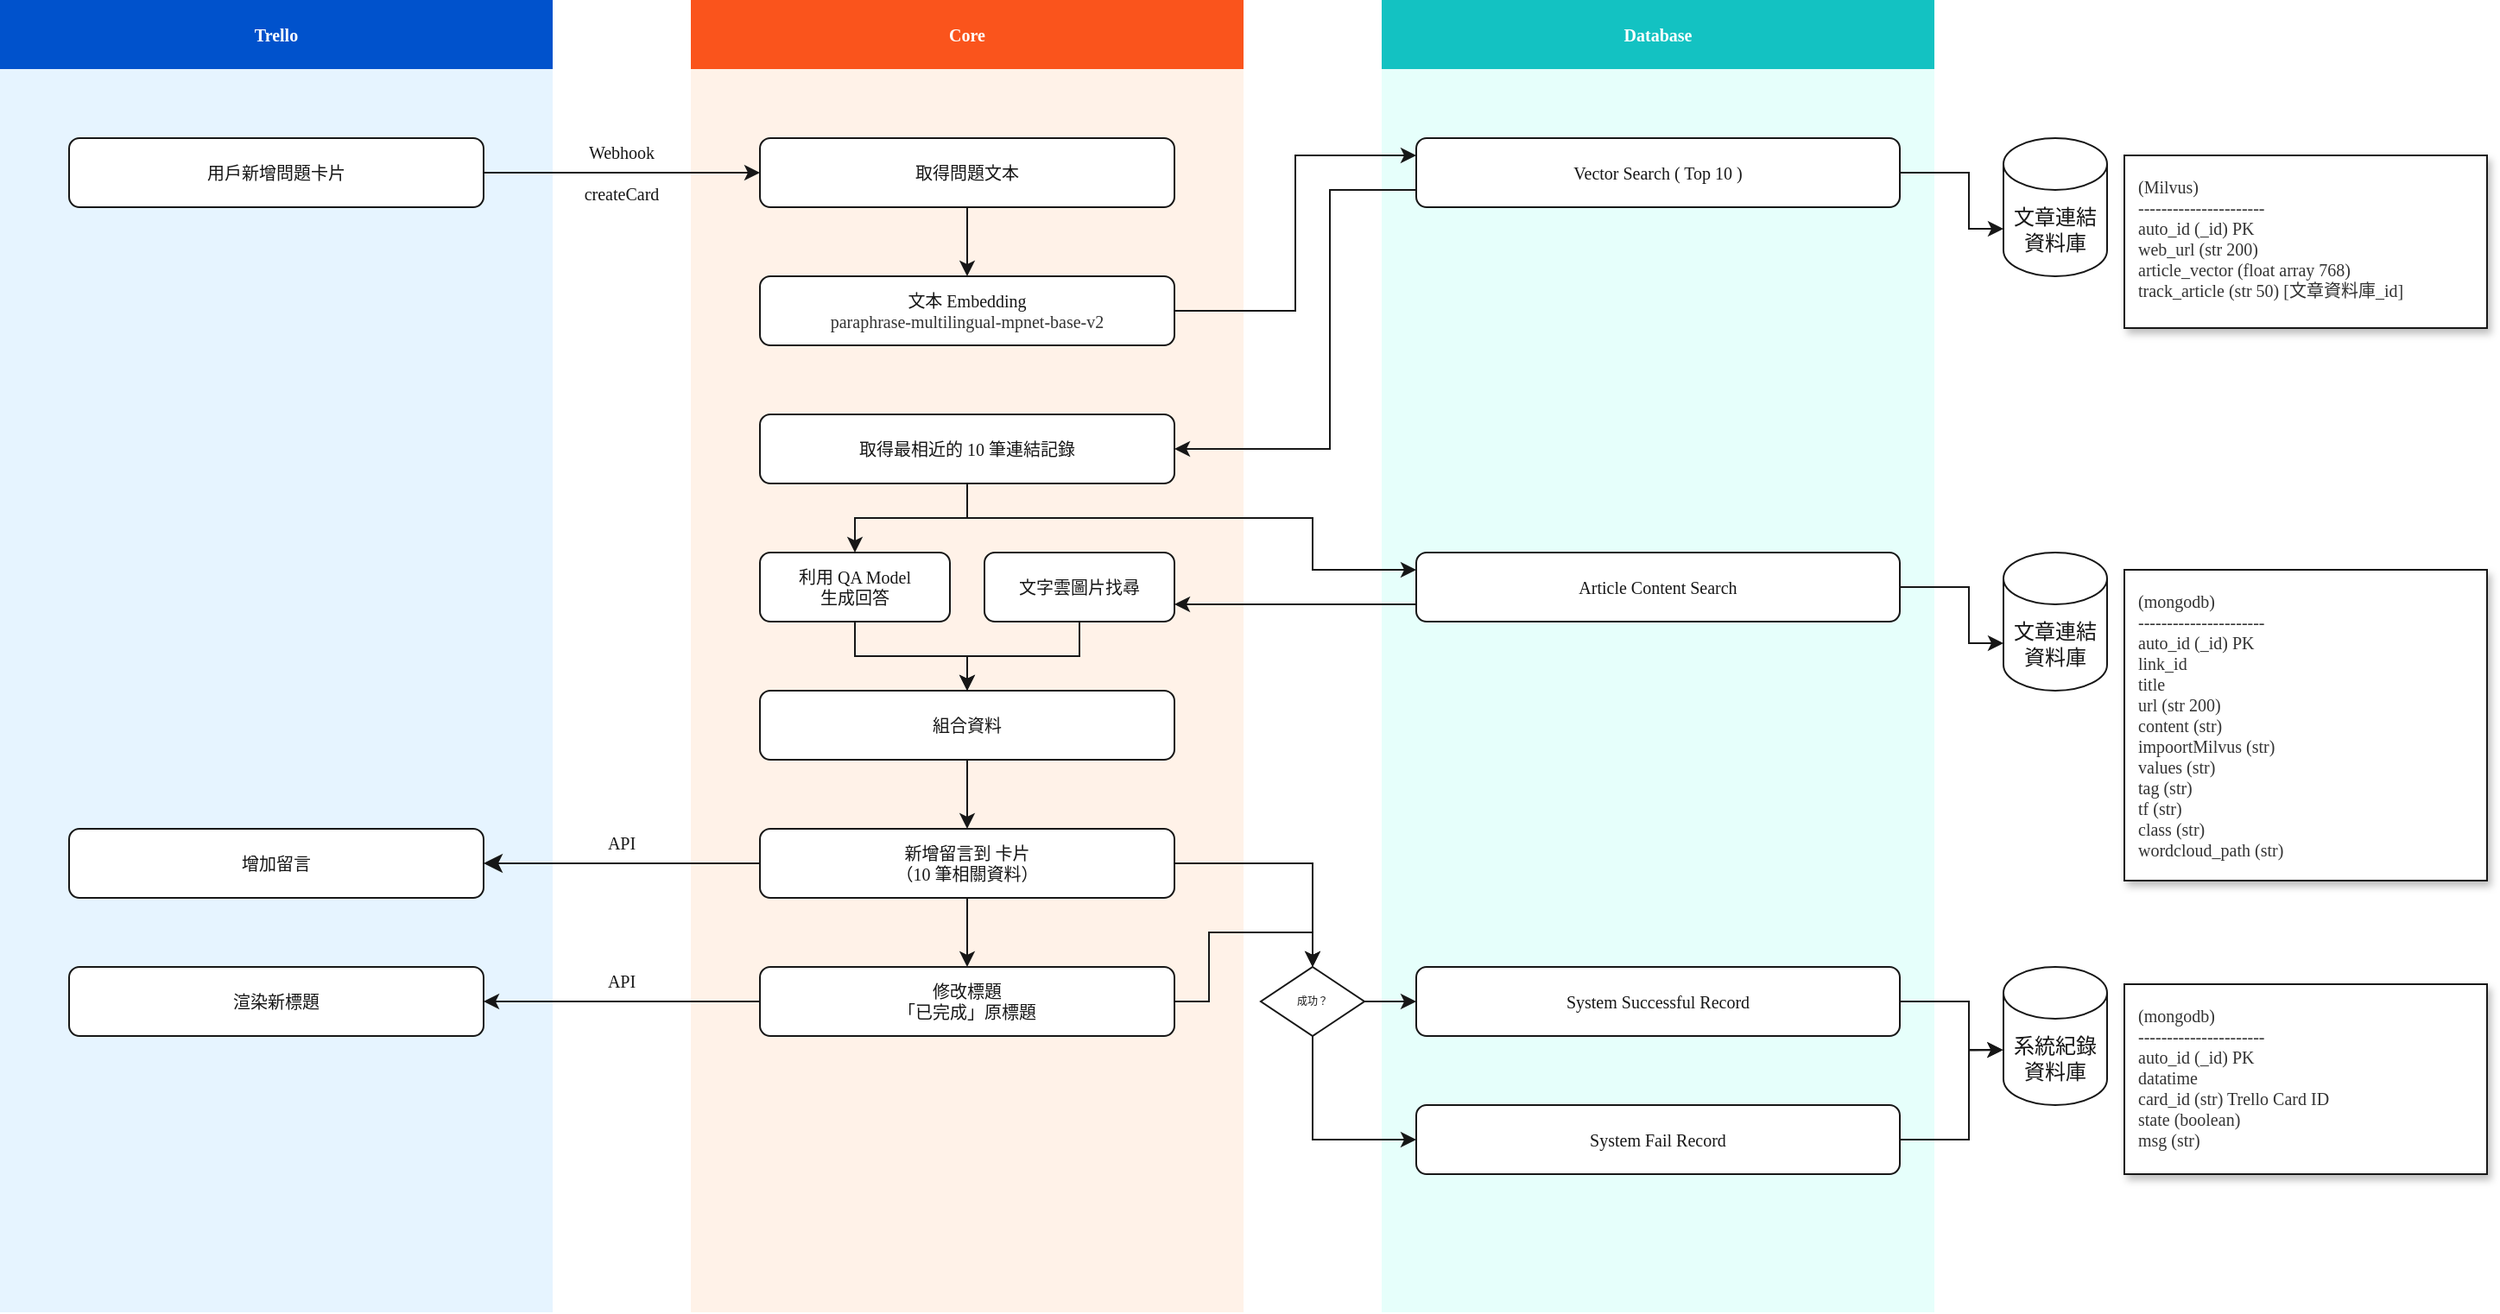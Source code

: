 <mxfile>
    <diagram name="第 1 页" id="9sm9V-_68C3-Qy4svXuR">
        <mxGraphModel dx="1266" dy="879" grid="0" gridSize="10" guides="1" tooltips="1" connect="1" arrows="1" fold="1" page="1" pageScale="1" pageWidth="850" pageHeight="1100" background="#ffffff" math="0" shadow="0">
            <root>
                <mxCell id="0"/>
                <mxCell id="1" parent="0"/>
                <mxCell id="V8K_3CjFL63me8gpBaYt-1" value="" style="rounded=0;whiteSpace=wrap;html=1;fillColor=#e6f4ff;strokeColor=none;fontFamily=Verdana;fontSize=10;" parent="1" vertex="1">
                    <mxGeometry x="40" y="200" width="320" height="720" as="geometry"/>
                </mxCell>
                <mxCell id="V8K_3CjFL63me8gpBaYt-2" value="Trello" style="rounded=0;whiteSpace=wrap;html=1;strokeColor=none;fillColor=#0052CC;fontStyle=1;fontColor=#ffffff;fontFamily=Verdana;fontSize=10;" parent="1" vertex="1">
                    <mxGeometry x="40" y="160" width="320" height="40" as="geometry"/>
                </mxCell>
                <mxCell id="V8K_3CjFL63me8gpBaYt-3" value="Core" style="rounded=0;whiteSpace=wrap;html=1;strokeColor=none;fillColor=#FA541C;fontStyle=1;fontColor=#FFFFFF;fontFamily=Verdana;fontSize=10;" parent="1" vertex="1">
                    <mxGeometry x="440" y="160" width="320" height="40" as="geometry"/>
                </mxCell>
                <mxCell id="V8K_3CjFL63me8gpBaYt-4" value="" style="rounded=0;whiteSpace=wrap;html=1;fillColor=#fff2e8;strokeColor=none;fontFamily=Verdana;fontSize=10;" parent="1" vertex="1">
                    <mxGeometry x="440" y="200" width="320" height="720" as="geometry"/>
                </mxCell>
                <mxCell id="V8K_3CjFL63me8gpBaYt-5" value="Database" style="rounded=0;whiteSpace=wrap;html=1;fontStyle=1;fontColor=#FFFFFF;fillColor=#13c2c2;strokeColor=none;fontFamily=Verdana;fontSize=10;" parent="1" vertex="1">
                    <mxGeometry x="840" y="160" width="320" height="40" as="geometry"/>
                </mxCell>
                <mxCell id="V8K_3CjFL63me8gpBaYt-6" value="" style="rounded=0;whiteSpace=wrap;html=1;fillColor=#e6fffb;strokeColor=none;fontFamily=Verdana;fontSize=10;" parent="1" vertex="1">
                    <mxGeometry x="840" y="200" width="320" height="720" as="geometry"/>
                </mxCell>
                <mxCell id="V8K_3CjFL63me8gpBaYt-9" value="" style="edgeStyle=orthogonalEdgeStyle;rounded=0;orthogonalLoop=1;jettySize=auto;html=1;fontFamily=Verdana;fontSize=10;strokeColor=#171717;" parent="1" source="V8K_3CjFL63me8gpBaYt-7" target="V8K_3CjFL63me8gpBaYt-8" edge="1">
                    <mxGeometry relative="1" as="geometry"/>
                </mxCell>
                <mxCell id="V8K_3CjFL63me8gpBaYt-7" value="用戶新增問題卡片" style="rounded=1;whiteSpace=wrap;html=1;fontFamily=Verdana;fontSize=10;fillColor=#FFFFFF;strokeColor=#171717;fontColor=#171717;" parent="1" vertex="1">
                    <mxGeometry x="80" y="240" width="240" height="40" as="geometry"/>
                </mxCell>
                <mxCell id="V8K_3CjFL63me8gpBaYt-11" style="edgeStyle=orthogonalEdgeStyle;rounded=0;orthogonalLoop=1;jettySize=auto;html=1;fontFamily=Verdana;fontSize=10;strokeColor=#171717;" parent="1" source="V8K_3CjFL63me8gpBaYt-8" target="V8K_3CjFL63me8gpBaYt-10" edge="1">
                    <mxGeometry relative="1" as="geometry"/>
                </mxCell>
                <mxCell id="V8K_3CjFL63me8gpBaYt-8" value="取得問題文本" style="whiteSpace=wrap;html=1;rounded=1;fontFamily=Verdana;fontSize=10;fillColor=#FFFFFF;strokeColor=#171717;fontColor=#171717;" parent="1" vertex="1">
                    <mxGeometry x="480" y="240" width="240" height="40" as="geometry"/>
                </mxCell>
                <mxCell id="V8K_3CjFL63me8gpBaYt-13" style="edgeStyle=orthogonalEdgeStyle;rounded=0;orthogonalLoop=1;jettySize=auto;html=1;entryX=0;entryY=0.25;entryDx=0;entryDy=0;exitX=1;exitY=0.25;exitDx=0;exitDy=0;fontFamily=Verdana;fontSize=10;strokeColor=#171717;" parent="1" source="V8K_3CjFL63me8gpBaYt-10" target="V8K_3CjFL63me8gpBaYt-28" edge="1">
                    <mxGeometry relative="1" as="geometry">
                        <Array as="points">
                            <mxPoint x="720" y="340"/>
                            <mxPoint x="790" y="340"/>
                            <mxPoint x="790" y="250"/>
                        </Array>
                    </mxGeometry>
                </mxCell>
                <mxCell id="V8K_3CjFL63me8gpBaYt-10" value="文本 Embedding&lt;br style=&quot;font-size: 10px;&quot;&gt;&lt;font color=&quot;#333333&quot; style=&quot;font-size: 10px;&quot;&gt;paraphrase-multilingual-mpnet-base-v2&lt;/font&gt;" style="whiteSpace=wrap;html=1;rounded=1;fontFamily=Verdana;fontSize=10;fillColor=#FFFFFF;strokeColor=#171717;fontColor=#171717;" parent="1" vertex="1">
                    <mxGeometry x="480" y="320" width="240" height="40" as="geometry"/>
                </mxCell>
                <mxCell id="V8K_3CjFL63me8gpBaYt-30" style="edgeStyle=orthogonalEdgeStyle;rounded=0;orthogonalLoop=1;jettySize=auto;html=1;entryX=1;entryY=0.5;entryDx=0;entryDy=0;exitX=0;exitY=0.75;exitDx=0;exitDy=0;fontFamily=Verdana;fontSize=10;strokeColor=#171717;" parent="1" source="V8K_3CjFL63me8gpBaYt-28" target="V8K_3CjFL63me8gpBaYt-14" edge="1">
                    <mxGeometry relative="1" as="geometry">
                        <mxPoint x="920" y="360" as="sourcePoint"/>
                        <Array as="points">
                            <mxPoint x="810" y="270"/>
                            <mxPoint x="810" y="420"/>
                        </Array>
                    </mxGeometry>
                </mxCell>
                <mxCell id="V8K_3CjFL63me8gpBaYt-19" style="edgeStyle=orthogonalEdgeStyle;rounded=0;orthogonalLoop=1;jettySize=auto;html=1;fontFamily=Verdana;fontSize=10;strokeColor=#171717;" parent="1" source="V8K_3CjFL63me8gpBaYt-14" target="V8K_3CjFL63me8gpBaYt-17" edge="1">
                    <mxGeometry relative="1" as="geometry"/>
                </mxCell>
                <mxCell id="V8K_3CjFL63me8gpBaYt-14" value="取得最相近的 10 筆連結記錄" style="whiteSpace=wrap;html=1;rounded=1;fontFamily=Verdana;fontSize=10;fillColor=#FFFFFF;strokeColor=#171717;fontColor=#171717;" parent="1" vertex="1">
                    <mxGeometry x="480" y="400" width="240" height="40" as="geometry"/>
                </mxCell>
                <mxCell id="V8K_3CjFL63me8gpBaYt-24" style="edgeStyle=orthogonalEdgeStyle;rounded=0;orthogonalLoop=1;jettySize=auto;html=1;fontFamily=Verdana;fontSize=10;strokeColor=#171717;" parent="1" source="V8K_3CjFL63me8gpBaYt-17" target="V8K_3CjFL63me8gpBaYt-21" edge="1">
                    <mxGeometry relative="1" as="geometry"/>
                </mxCell>
                <mxCell id="V8K_3CjFL63me8gpBaYt-17" value="利用 QA Model &lt;br style=&quot;font-size: 10px;&quot;&gt;生成回答" style="whiteSpace=wrap;html=1;rounded=1;fontFamily=Verdana;fontSize=10;fillColor=#FFFFFF;strokeColor=#171717;fontColor=#171717;" parent="1" vertex="1">
                    <mxGeometry x="480" y="480" width="110" height="40" as="geometry"/>
                </mxCell>
                <mxCell id="V8K_3CjFL63me8gpBaYt-25" style="edgeStyle=orthogonalEdgeStyle;rounded=0;orthogonalLoop=1;jettySize=auto;html=1;entryX=0.5;entryY=0;entryDx=0;entryDy=0;fontFamily=Verdana;fontSize=10;strokeColor=#171717;" parent="1" source="V8K_3CjFL63me8gpBaYt-18" target="V8K_3CjFL63me8gpBaYt-21" edge="1">
                    <mxGeometry relative="1" as="geometry"/>
                </mxCell>
                <mxCell id="3X4MqjeO4IpV3ZYWQY2A-4" style="edgeStyle=orthogonalEdgeStyle;rounded=0;orthogonalLoop=1;jettySize=auto;html=1;entryX=0;entryY=0.25;entryDx=0;entryDy=0;strokeColor=#171717;" parent="1" source="V8K_3CjFL63me8gpBaYt-14" target="3X4MqjeO4IpV3ZYWQY2A-2" edge="1">
                    <mxGeometry relative="1" as="geometry">
                        <Array as="points">
                            <mxPoint x="600" y="460"/>
                            <mxPoint x="800" y="460"/>
                            <mxPoint x="800" y="490"/>
                        </Array>
                    </mxGeometry>
                </mxCell>
                <mxCell id="V8K_3CjFL63me8gpBaYt-18" value="文字雲圖片找尋" style="whiteSpace=wrap;html=1;rounded=1;fontFamily=Verdana;fontSize=10;fillColor=#FFFFFF;strokeColor=#171717;fontColor=#171717;" parent="1" vertex="1">
                    <mxGeometry x="610" y="480" width="110" height="40" as="geometry"/>
                </mxCell>
                <mxCell id="V8K_3CjFL63me8gpBaYt-23" style="edgeStyle=orthogonalEdgeStyle;rounded=0;orthogonalLoop=1;jettySize=auto;html=1;entryX=0.5;entryY=0;entryDx=0;entryDy=0;fontFamily=Verdana;fontSize=10;strokeColor=#171717;" parent="1" source="V8K_3CjFL63me8gpBaYt-21" target="V8K_3CjFL63me8gpBaYt-22" edge="1">
                    <mxGeometry relative="1" as="geometry"/>
                </mxCell>
                <mxCell id="V8K_3CjFL63me8gpBaYt-21" value="組合資料" style="whiteSpace=wrap;html=1;rounded=1;fontFamily=Verdana;fontSize=10;fillColor=#FFFFFF;strokeColor=#171717;fontColor=#171717;" parent="1" vertex="1">
                    <mxGeometry x="480" y="560" width="240" height="40" as="geometry"/>
                </mxCell>
                <mxCell id="V8K_3CjFL63me8gpBaYt-27" style="edgeStyle=orthogonalEdgeStyle;rounded=0;orthogonalLoop=1;jettySize=auto;html=1;fontFamily=Verdana;fontSize=10;strokeColor=#171717;" parent="1" source="V8K_3CjFL63me8gpBaYt-22" target="V8K_3CjFL63me8gpBaYt-26" edge="1">
                    <mxGeometry relative="1" as="geometry"/>
                </mxCell>
                <mxCell id="H3xsOFoHmKn8r7ap_tSI-3" style="edgeStyle=none;curved=1;rounded=0;orthogonalLoop=1;jettySize=auto;html=1;entryX=1;entryY=0.5;entryDx=0;entryDy=0;fontSize=12;startSize=8;endSize=8;strokeColor=#171717;" parent="1" source="V8K_3CjFL63me8gpBaYt-22" target="V8K_3CjFL63me8gpBaYt-38" edge="1">
                    <mxGeometry relative="1" as="geometry"/>
                </mxCell>
                <mxCell id="FDVRgcC-wKnDVl125Zgy-19" style="edgeStyle=orthogonalEdgeStyle;rounded=0;orthogonalLoop=1;jettySize=auto;html=1;strokeColor=#171717;" parent="1" source="V8K_3CjFL63me8gpBaYt-22" target="FDVRgcC-wKnDVl125Zgy-16" edge="1">
                    <mxGeometry relative="1" as="geometry"/>
                </mxCell>
                <mxCell id="V8K_3CjFL63me8gpBaYt-22" value="新增留言到 卡片&lt;br style=&quot;font-size: 10px;&quot;&gt;（10 筆相關資料）" style="whiteSpace=wrap;html=1;rounded=1;fontFamily=Verdana;fontSize=10;fillColor=#FFFFFF;strokeColor=#171717;fontColor=#171717;" parent="1" vertex="1">
                    <mxGeometry x="480" y="640" width="240" height="40" as="geometry"/>
                </mxCell>
                <mxCell id="V8K_3CjFL63me8gpBaYt-36" style="edgeStyle=orthogonalEdgeStyle;rounded=0;orthogonalLoop=1;jettySize=auto;html=1;fontFamily=Verdana;fontSize=10;strokeColor=#171717;" parent="1" source="V8K_3CjFL63me8gpBaYt-26" target="V8K_3CjFL63me8gpBaYt-35" edge="1">
                    <mxGeometry relative="1" as="geometry"/>
                </mxCell>
                <mxCell id="FDVRgcC-wKnDVl125Zgy-20" style="edgeStyle=orthogonalEdgeStyle;rounded=0;orthogonalLoop=1;jettySize=auto;html=1;entryX=0.5;entryY=0;entryDx=0;entryDy=0;strokeColor=#171717;" parent="1" source="V8K_3CjFL63me8gpBaYt-26" target="FDVRgcC-wKnDVl125Zgy-16" edge="1">
                    <mxGeometry relative="1" as="geometry">
                        <Array as="points">
                            <mxPoint x="740" y="740"/>
                            <mxPoint x="740" y="700"/>
                            <mxPoint x="800" y="700"/>
                        </Array>
                    </mxGeometry>
                </mxCell>
                <mxCell id="V8K_3CjFL63me8gpBaYt-26" value="修改標題&lt;br style=&quot;font-size: 10px;&quot;&gt;「已完成」原標題" style="whiteSpace=wrap;html=1;rounded=1;fontFamily=Verdana;fontSize=10;fillColor=#FFFFFF;strokeColor=#171717;fontColor=#171717;" parent="1" vertex="1">
                    <mxGeometry x="480" y="720" width="240" height="40" as="geometry"/>
                </mxCell>
                <mxCell id="3MfEQ4KdoOxi0XwSkm8N-1" style="edgeStyle=orthogonalEdgeStyle;rounded=0;orthogonalLoop=1;jettySize=auto;html=1;entryX=0;entryY=0;entryDx=0;entryDy=52.5;entryPerimeter=0;strokeColor=#171717;" parent="1" source="V8K_3CjFL63me8gpBaYt-28" target="FDVRgcC-wKnDVl125Zgy-2" edge="1">
                    <mxGeometry relative="1" as="geometry">
                        <Array as="points">
                            <mxPoint x="1180" y="260"/>
                            <mxPoint x="1180" y="293"/>
                        </Array>
                    </mxGeometry>
                </mxCell>
                <mxCell id="V8K_3CjFL63me8gpBaYt-28" value="Vector Search ( Top 10 )" style="whiteSpace=wrap;html=1;rounded=1;fontFamily=Verdana;fontSize=10;fillColor=#FFFFFF;strokeColor=#171717;fontColor=#171717;" parent="1" vertex="1">
                    <mxGeometry x="860" y="240" width="280" height="40" as="geometry"/>
                </mxCell>
                <mxCell id="V8K_3CjFL63me8gpBaYt-31" value="(Milvus)&lt;br&gt;----------------------&lt;br&gt;auto_id&lt;font&gt; (_id) PK&lt;/font&gt;&lt;br&gt;web_url&lt;font&gt; (str 200)&lt;/font&gt;&lt;br&gt;article_vector&lt;font&gt; (float array 768)&lt;/font&gt;&lt;br&gt;track_article&lt;font&gt; (str 50) [文章資料庫_id]&lt;br&gt;&lt;/font&gt;" style="whiteSpace=wrap;html=1;rounded=0;fontFamily=Verdana;fontSize=10;align=left;spacingLeft=8;spacing=0;spacingTop=8;verticalAlign=top;shadow=1;fillColor=#FFFFFF;fontColor=#333333;strokeColor=#171717;" parent="1" vertex="1">
                    <mxGeometry x="1270" y="250" width="210" height="100" as="geometry"/>
                </mxCell>
                <mxCell id="V8K_3CjFL63me8gpBaYt-34" value="Webhook&lt;br&gt;&lt;br&gt;createCard" style="text;html=1;align=center;verticalAlign=middle;whiteSpace=wrap;rounded=0;fontFamily=Verdana;fontSize=10;fontColor=#171717;" parent="1" vertex="1">
                    <mxGeometry x="370" y="245" width="60" height="30" as="geometry"/>
                </mxCell>
                <mxCell id="V8K_3CjFL63me8gpBaYt-35" value="渲染新標題" style="whiteSpace=wrap;html=1;rounded=1;fontFamily=Verdana;fontSize=10;fillColor=#FFFFFF;strokeColor=#171717;fontColor=#171717;" parent="1" vertex="1">
                    <mxGeometry x="80" y="720" width="240" height="40" as="geometry"/>
                </mxCell>
                <mxCell id="V8K_3CjFL63me8gpBaYt-37" value="API&lt;br&gt;&lt;br&gt;&amp;nbsp;" style="text;html=1;strokeColor=none;fillColor=none;align=center;verticalAlign=middle;whiteSpace=wrap;rounded=0;fontFamily=Verdana;fontSize=10;fontColor=#171717;" parent="1" vertex="1">
                    <mxGeometry x="370" y="725" width="60" height="30" as="geometry"/>
                </mxCell>
                <mxCell id="V8K_3CjFL63me8gpBaYt-38" value="增加留言" style="whiteSpace=wrap;html=1;rounded=1;fontFamily=Verdana;fontSize=10;fillColor=#FFFFFF;strokeColor=#171717;fontColor=#171717;" parent="1" vertex="1">
                    <mxGeometry x="80" y="640" width="240" height="40" as="geometry"/>
                </mxCell>
                <mxCell id="V8K_3CjFL63me8gpBaYt-43" value="(mongodb)&lt;br&gt;----------------------&lt;br&gt;auto_id&lt;font&gt; (_id) PK&lt;br&gt;&lt;/font&gt;link_id&lt;br&gt;title&lt;br&gt;url&lt;font&gt; (str 200)&lt;/font&gt;&lt;br&gt;content&amp;nbsp;&lt;font&gt;(str)&lt;/font&gt;&lt;br&gt;impoortMilvus&amp;nbsp;&lt;font&gt;(str)&lt;/font&gt;&lt;br&gt;values&amp;nbsp;&lt;font&gt;(str)&lt;/font&gt;&lt;br&gt;tag&amp;nbsp;&lt;font&gt;(str)&lt;/font&gt;&lt;br&gt;tf&amp;nbsp;&lt;font&gt;(str)&lt;/font&gt;&lt;br&gt;class&amp;nbsp;&lt;font&gt;(str)&lt;/font&gt;&lt;br&gt;wordcloud_path&lt;font style=&quot;border-color: var(--border-color);&quot;&gt;&amp;nbsp;(str)&lt;/font&gt;&lt;font&gt;&lt;br&gt;&lt;/font&gt;" style="whiteSpace=wrap;html=1;rounded=0;fontFamily=Verdana;fontSize=10;spacingLeft=8;align=left;verticalAlign=top;spacingTop=8;spacing=0;glass=0;shadow=1;fillColor=#FFFFFF;fontColor=#333333;strokeColor=#171717;" parent="1" vertex="1">
                    <mxGeometry x="1270" y="490" width="210" height="180" as="geometry"/>
                </mxCell>
                <mxCell id="3X4MqjeO4IpV3ZYWQY2A-3" style="edgeStyle=orthogonalEdgeStyle;rounded=0;orthogonalLoop=1;jettySize=auto;html=1;entryX=0;entryY=0;entryDx=0;entryDy=52.5;entryPerimeter=0;strokeColor=#171717;" parent="1" source="3X4MqjeO4IpV3ZYWQY2A-2" target="FDVRgcC-wKnDVl125Zgy-4" edge="1">
                    <mxGeometry relative="1" as="geometry">
                        <Array as="points">
                            <mxPoint x="1180" y="500"/>
                            <mxPoint x="1180" y="532"/>
                        </Array>
                    </mxGeometry>
                </mxCell>
                <mxCell id="3X4MqjeO4IpV3ZYWQY2A-5" style="edgeStyle=orthogonalEdgeStyle;rounded=0;orthogonalLoop=1;jettySize=auto;html=1;entryX=1;entryY=0.75;entryDx=0;entryDy=0;exitX=0;exitY=0.75;exitDx=0;exitDy=0;strokeColor=#171717;" parent="1" source="3X4MqjeO4IpV3ZYWQY2A-2" target="V8K_3CjFL63me8gpBaYt-18" edge="1">
                    <mxGeometry relative="1" as="geometry"/>
                </mxCell>
                <mxCell id="3X4MqjeO4IpV3ZYWQY2A-2" value="Article Content Search" style="whiteSpace=wrap;html=1;rounded=1;fontFamily=Verdana;fontSize=10;fillColor=#FFFFFF;strokeColor=#171717;fontColor=#171717;" parent="1" vertex="1">
                    <mxGeometry x="860" y="480" width="280" height="40" as="geometry"/>
                </mxCell>
                <mxCell id="V8K_3CjFL63me8gpBaYt-40" value="API&lt;br&gt;&lt;br&gt;&amp;nbsp;" style="text;html=1;strokeColor=none;fillColor=none;align=center;verticalAlign=middle;whiteSpace=wrap;rounded=0;fontFamily=Verdana;fontSize=10;rotation=0;fontColor=#171717;" parent="1" vertex="1">
                    <mxGeometry x="365" y="645" width="70" height="30" as="geometry"/>
                </mxCell>
                <mxCell id="FDVRgcC-wKnDVl125Zgy-2" value="文章連結資料庫" style="shape=cylinder3;whiteSpace=wrap;html=1;boundedLbl=1;backgroundOutline=1;size=15;fillColor=#FFFFFF;strokeColor=#171717;fontColor=#171717;" parent="1" vertex="1">
                    <mxGeometry x="1200" y="240" width="60" height="80" as="geometry"/>
                </mxCell>
                <mxCell id="FDVRgcC-wKnDVl125Zgy-4" value="文章連結資料庫" style="shape=cylinder3;whiteSpace=wrap;html=1;boundedLbl=1;backgroundOutline=1;size=15;fillColor=#FFFFFF;strokeColor=#171717;fontColor=#171717;" parent="1" vertex="1">
                    <mxGeometry x="1200" y="480" width="60" height="80" as="geometry"/>
                </mxCell>
                <mxCell id="FDVRgcC-wKnDVl125Zgy-9" style="edgeStyle=orthogonalEdgeStyle;rounded=0;orthogonalLoop=1;jettySize=auto;html=1;entryX=-0.005;entryY=0.602;entryDx=0;entryDy=0;entryPerimeter=0;strokeColor=#171717;" parent="1" source="FDVRgcC-wKnDVl125Zgy-5" target="FDVRgcC-wKnDVl125Zgy-6" edge="1">
                    <mxGeometry relative="1" as="geometry">
                        <Array as="points">
                            <mxPoint x="1180" y="740"/>
                            <mxPoint x="1180" y="768"/>
                        </Array>
                    </mxGeometry>
                </mxCell>
                <mxCell id="FDVRgcC-wKnDVl125Zgy-5" value="System Successful Record" style="whiteSpace=wrap;html=1;rounded=1;fontFamily=Verdana;fontSize=10;fillColor=#FFFFFF;strokeColor=#171717;fontColor=#171717;" parent="1" vertex="1">
                    <mxGeometry x="860" y="720" width="280" height="40" as="geometry"/>
                </mxCell>
                <mxCell id="FDVRgcC-wKnDVl125Zgy-6" value="系統紀錄資料庫" style="shape=cylinder3;whiteSpace=wrap;html=1;boundedLbl=1;backgroundOutline=1;size=15;fillColor=#FFFFFF;strokeColor=#171717;fontColor=#171717;" parent="1" vertex="1">
                    <mxGeometry x="1200" y="720" width="60" height="80" as="geometry"/>
                </mxCell>
                <mxCell id="FDVRgcC-wKnDVl125Zgy-7" value="(mongodb)&lt;br&gt;----------------------&lt;br&gt;auto_id&lt;font&gt; (_id) PK&lt;/font&gt;&lt;br&gt;datatime&lt;br&gt;card_id&lt;font&gt; (str) Trello Card ID&lt;br&gt;&lt;/font&gt;state&lt;font&gt; (boolean)&lt;/font&gt;&lt;br&gt;msg&lt;font&gt; (str)&lt;br&gt;&lt;br&gt;&lt;/font&gt;" style="whiteSpace=wrap;html=1;rounded=0;fontFamily=Verdana;fontSize=10;spacingLeft=8;align=left;verticalAlign=top;spacingTop=8;spacing=0;glass=0;shadow=1;fillColor=#FFFFFF;fontColor=#333333;strokeColor=#171717;" parent="1" vertex="1">
                    <mxGeometry x="1270" y="730" width="210" height="110" as="geometry"/>
                </mxCell>
                <mxCell id="FDVRgcC-wKnDVl125Zgy-10" style="edgeStyle=orthogonalEdgeStyle;rounded=0;orthogonalLoop=1;jettySize=auto;html=1;entryX=-0.005;entryY=0.6;entryDx=0;entryDy=0;entryPerimeter=0;strokeColor=#171717;" parent="1" source="FDVRgcC-wKnDVl125Zgy-8" target="FDVRgcC-wKnDVl125Zgy-6" edge="1">
                    <mxGeometry relative="1" as="geometry">
                        <mxPoint x="1190" y="770" as="targetPoint"/>
                        <Array as="points">
                            <mxPoint x="1180" y="820"/>
                            <mxPoint x="1180" y="768"/>
                        </Array>
                    </mxGeometry>
                </mxCell>
                <mxCell id="FDVRgcC-wKnDVl125Zgy-8" value="System Fail Record" style="whiteSpace=wrap;html=1;rounded=1;fontFamily=Verdana;fontSize=10;fillColor=#FFFFFF;strokeColor=#171717;fontColor=#171717;" parent="1" vertex="1">
                    <mxGeometry x="860" y="800" width="280" height="40" as="geometry"/>
                </mxCell>
                <mxCell id="FDVRgcC-wKnDVl125Zgy-17" style="edgeStyle=orthogonalEdgeStyle;rounded=0;orthogonalLoop=1;jettySize=auto;html=1;entryX=0;entryY=0.5;entryDx=0;entryDy=0;strokeColor=#171717;" parent="1" source="FDVRgcC-wKnDVl125Zgy-16" target="FDVRgcC-wKnDVl125Zgy-5" edge="1">
                    <mxGeometry relative="1" as="geometry"/>
                </mxCell>
                <mxCell id="FDVRgcC-wKnDVl125Zgy-18" style="edgeStyle=orthogonalEdgeStyle;rounded=0;orthogonalLoop=1;jettySize=auto;html=1;entryX=0;entryY=0.5;entryDx=0;entryDy=0;strokeColor=#171717;" parent="1" source="FDVRgcC-wKnDVl125Zgy-16" target="FDVRgcC-wKnDVl125Zgy-8" edge="1">
                    <mxGeometry relative="1" as="geometry">
                        <Array as="points">
                            <mxPoint x="800" y="820"/>
                        </Array>
                    </mxGeometry>
                </mxCell>
                <mxCell id="FDVRgcC-wKnDVl125Zgy-16" value="成功？" style="rhombus;whiteSpace=wrap;html=1;fontSize=6;fillColor=#FFFFFF;strokeColor=#171717;fontColor=#171717;" parent="1" vertex="1">
                    <mxGeometry x="770" y="720" width="60" height="40" as="geometry"/>
                </mxCell>
            </root>
        </mxGraphModel>
    </diagram>
</mxfile>